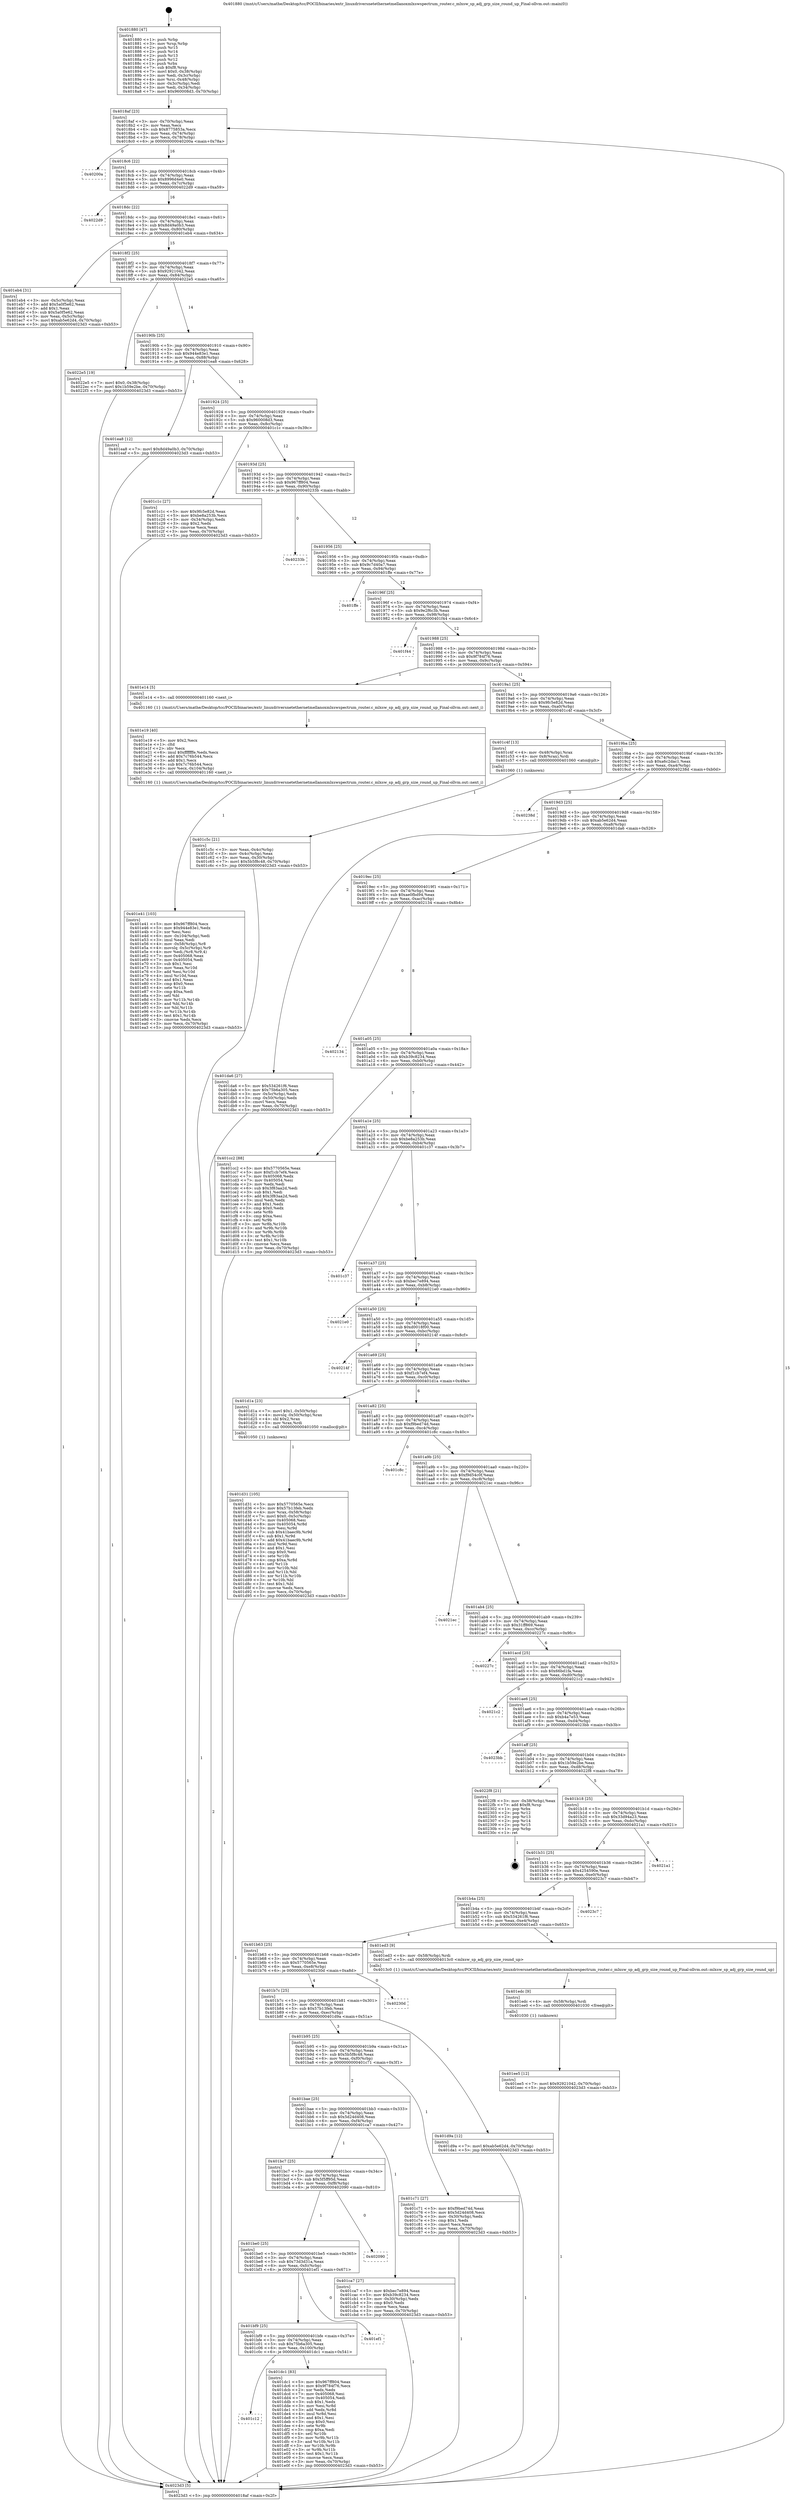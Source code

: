 digraph "0x401880" {
  label = "0x401880 (/mnt/c/Users/mathe/Desktop/tcc/POCII/binaries/extr_linuxdriversnetethernetmellanoxmlxswspectrum_router.c_mlxsw_sp_adj_grp_size_round_up_Final-ollvm.out::main(0))"
  labelloc = "t"
  node[shape=record]

  Entry [label="",width=0.3,height=0.3,shape=circle,fillcolor=black,style=filled]
  "0x4018af" [label="{
     0x4018af [23]\l
     | [instrs]\l
     &nbsp;&nbsp;0x4018af \<+3\>: mov -0x70(%rbp),%eax\l
     &nbsp;&nbsp;0x4018b2 \<+2\>: mov %eax,%ecx\l
     &nbsp;&nbsp;0x4018b4 \<+6\>: sub $0x8775853a,%ecx\l
     &nbsp;&nbsp;0x4018ba \<+3\>: mov %eax,-0x74(%rbp)\l
     &nbsp;&nbsp;0x4018bd \<+3\>: mov %ecx,-0x78(%rbp)\l
     &nbsp;&nbsp;0x4018c0 \<+6\>: je 000000000040200a \<main+0x78a\>\l
  }"]
  "0x40200a" [label="{
     0x40200a\l
  }", style=dashed]
  "0x4018c6" [label="{
     0x4018c6 [22]\l
     | [instrs]\l
     &nbsp;&nbsp;0x4018c6 \<+5\>: jmp 00000000004018cb \<main+0x4b\>\l
     &nbsp;&nbsp;0x4018cb \<+3\>: mov -0x74(%rbp),%eax\l
     &nbsp;&nbsp;0x4018ce \<+5\>: sub $0x8996d4e0,%eax\l
     &nbsp;&nbsp;0x4018d3 \<+3\>: mov %eax,-0x7c(%rbp)\l
     &nbsp;&nbsp;0x4018d6 \<+6\>: je 00000000004022d9 \<main+0xa59\>\l
  }"]
  Exit [label="",width=0.3,height=0.3,shape=circle,fillcolor=black,style=filled,peripheries=2]
  "0x4022d9" [label="{
     0x4022d9\l
  }", style=dashed]
  "0x4018dc" [label="{
     0x4018dc [22]\l
     | [instrs]\l
     &nbsp;&nbsp;0x4018dc \<+5\>: jmp 00000000004018e1 \<main+0x61\>\l
     &nbsp;&nbsp;0x4018e1 \<+3\>: mov -0x74(%rbp),%eax\l
     &nbsp;&nbsp;0x4018e4 \<+5\>: sub $0x8d49a0b3,%eax\l
     &nbsp;&nbsp;0x4018e9 \<+3\>: mov %eax,-0x80(%rbp)\l
     &nbsp;&nbsp;0x4018ec \<+6\>: je 0000000000401eb4 \<main+0x634\>\l
  }"]
  "0x401ee5" [label="{
     0x401ee5 [12]\l
     | [instrs]\l
     &nbsp;&nbsp;0x401ee5 \<+7\>: movl $0x92921042,-0x70(%rbp)\l
     &nbsp;&nbsp;0x401eec \<+5\>: jmp 00000000004023d3 \<main+0xb53\>\l
  }"]
  "0x401eb4" [label="{
     0x401eb4 [31]\l
     | [instrs]\l
     &nbsp;&nbsp;0x401eb4 \<+3\>: mov -0x5c(%rbp),%eax\l
     &nbsp;&nbsp;0x401eb7 \<+5\>: add $0x5a0f5e62,%eax\l
     &nbsp;&nbsp;0x401ebc \<+3\>: add $0x1,%eax\l
     &nbsp;&nbsp;0x401ebf \<+5\>: sub $0x5a0f5e62,%eax\l
     &nbsp;&nbsp;0x401ec4 \<+3\>: mov %eax,-0x5c(%rbp)\l
     &nbsp;&nbsp;0x401ec7 \<+7\>: movl $0xab5e62d4,-0x70(%rbp)\l
     &nbsp;&nbsp;0x401ece \<+5\>: jmp 00000000004023d3 \<main+0xb53\>\l
  }"]
  "0x4018f2" [label="{
     0x4018f2 [25]\l
     | [instrs]\l
     &nbsp;&nbsp;0x4018f2 \<+5\>: jmp 00000000004018f7 \<main+0x77\>\l
     &nbsp;&nbsp;0x4018f7 \<+3\>: mov -0x74(%rbp),%eax\l
     &nbsp;&nbsp;0x4018fa \<+5\>: sub $0x92921042,%eax\l
     &nbsp;&nbsp;0x4018ff \<+6\>: mov %eax,-0x84(%rbp)\l
     &nbsp;&nbsp;0x401905 \<+6\>: je 00000000004022e5 \<main+0xa65\>\l
  }"]
  "0x401edc" [label="{
     0x401edc [9]\l
     | [instrs]\l
     &nbsp;&nbsp;0x401edc \<+4\>: mov -0x58(%rbp),%rdi\l
     &nbsp;&nbsp;0x401ee0 \<+5\>: call 0000000000401030 \<free@plt\>\l
     | [calls]\l
     &nbsp;&nbsp;0x401030 \{1\} (unknown)\l
  }"]
  "0x4022e5" [label="{
     0x4022e5 [19]\l
     | [instrs]\l
     &nbsp;&nbsp;0x4022e5 \<+7\>: movl $0x0,-0x38(%rbp)\l
     &nbsp;&nbsp;0x4022ec \<+7\>: movl $0x1b59e2be,-0x70(%rbp)\l
     &nbsp;&nbsp;0x4022f3 \<+5\>: jmp 00000000004023d3 \<main+0xb53\>\l
  }"]
  "0x40190b" [label="{
     0x40190b [25]\l
     | [instrs]\l
     &nbsp;&nbsp;0x40190b \<+5\>: jmp 0000000000401910 \<main+0x90\>\l
     &nbsp;&nbsp;0x401910 \<+3\>: mov -0x74(%rbp),%eax\l
     &nbsp;&nbsp;0x401913 \<+5\>: sub $0x944e83e1,%eax\l
     &nbsp;&nbsp;0x401918 \<+6\>: mov %eax,-0x88(%rbp)\l
     &nbsp;&nbsp;0x40191e \<+6\>: je 0000000000401ea8 \<main+0x628\>\l
  }"]
  "0x401e41" [label="{
     0x401e41 [103]\l
     | [instrs]\l
     &nbsp;&nbsp;0x401e41 \<+5\>: mov $0x967ff804,%ecx\l
     &nbsp;&nbsp;0x401e46 \<+5\>: mov $0x944e83e1,%edx\l
     &nbsp;&nbsp;0x401e4b \<+2\>: xor %esi,%esi\l
     &nbsp;&nbsp;0x401e4d \<+6\>: mov -0x104(%rbp),%edi\l
     &nbsp;&nbsp;0x401e53 \<+3\>: imul %eax,%edi\l
     &nbsp;&nbsp;0x401e56 \<+4\>: mov -0x58(%rbp),%r8\l
     &nbsp;&nbsp;0x401e5a \<+4\>: movslq -0x5c(%rbp),%r9\l
     &nbsp;&nbsp;0x401e5e \<+4\>: mov %edi,(%r8,%r9,4)\l
     &nbsp;&nbsp;0x401e62 \<+7\>: mov 0x405068,%eax\l
     &nbsp;&nbsp;0x401e69 \<+7\>: mov 0x405054,%edi\l
     &nbsp;&nbsp;0x401e70 \<+3\>: sub $0x1,%esi\l
     &nbsp;&nbsp;0x401e73 \<+3\>: mov %eax,%r10d\l
     &nbsp;&nbsp;0x401e76 \<+3\>: add %esi,%r10d\l
     &nbsp;&nbsp;0x401e79 \<+4\>: imul %r10d,%eax\l
     &nbsp;&nbsp;0x401e7d \<+3\>: and $0x1,%eax\l
     &nbsp;&nbsp;0x401e80 \<+3\>: cmp $0x0,%eax\l
     &nbsp;&nbsp;0x401e83 \<+4\>: sete %r11b\l
     &nbsp;&nbsp;0x401e87 \<+3\>: cmp $0xa,%edi\l
     &nbsp;&nbsp;0x401e8a \<+3\>: setl %bl\l
     &nbsp;&nbsp;0x401e8d \<+3\>: mov %r11b,%r14b\l
     &nbsp;&nbsp;0x401e90 \<+3\>: and %bl,%r14b\l
     &nbsp;&nbsp;0x401e93 \<+3\>: xor %bl,%r11b\l
     &nbsp;&nbsp;0x401e96 \<+3\>: or %r11b,%r14b\l
     &nbsp;&nbsp;0x401e99 \<+4\>: test $0x1,%r14b\l
     &nbsp;&nbsp;0x401e9d \<+3\>: cmovne %edx,%ecx\l
     &nbsp;&nbsp;0x401ea0 \<+3\>: mov %ecx,-0x70(%rbp)\l
     &nbsp;&nbsp;0x401ea3 \<+5\>: jmp 00000000004023d3 \<main+0xb53\>\l
  }"]
  "0x401ea8" [label="{
     0x401ea8 [12]\l
     | [instrs]\l
     &nbsp;&nbsp;0x401ea8 \<+7\>: movl $0x8d49a0b3,-0x70(%rbp)\l
     &nbsp;&nbsp;0x401eaf \<+5\>: jmp 00000000004023d3 \<main+0xb53\>\l
  }"]
  "0x401924" [label="{
     0x401924 [25]\l
     | [instrs]\l
     &nbsp;&nbsp;0x401924 \<+5\>: jmp 0000000000401929 \<main+0xa9\>\l
     &nbsp;&nbsp;0x401929 \<+3\>: mov -0x74(%rbp),%eax\l
     &nbsp;&nbsp;0x40192c \<+5\>: sub $0x960008d3,%eax\l
     &nbsp;&nbsp;0x401931 \<+6\>: mov %eax,-0x8c(%rbp)\l
     &nbsp;&nbsp;0x401937 \<+6\>: je 0000000000401c1c \<main+0x39c\>\l
  }"]
  "0x401e19" [label="{
     0x401e19 [40]\l
     | [instrs]\l
     &nbsp;&nbsp;0x401e19 \<+5\>: mov $0x2,%ecx\l
     &nbsp;&nbsp;0x401e1e \<+1\>: cltd\l
     &nbsp;&nbsp;0x401e1f \<+2\>: idiv %ecx\l
     &nbsp;&nbsp;0x401e21 \<+6\>: imul $0xfffffffe,%edx,%ecx\l
     &nbsp;&nbsp;0x401e27 \<+6\>: add $0x7c76b544,%ecx\l
     &nbsp;&nbsp;0x401e2d \<+3\>: add $0x1,%ecx\l
     &nbsp;&nbsp;0x401e30 \<+6\>: sub $0x7c76b544,%ecx\l
     &nbsp;&nbsp;0x401e36 \<+6\>: mov %ecx,-0x104(%rbp)\l
     &nbsp;&nbsp;0x401e3c \<+5\>: call 0000000000401160 \<next_i\>\l
     | [calls]\l
     &nbsp;&nbsp;0x401160 \{1\} (/mnt/c/Users/mathe/Desktop/tcc/POCII/binaries/extr_linuxdriversnetethernetmellanoxmlxswspectrum_router.c_mlxsw_sp_adj_grp_size_round_up_Final-ollvm.out::next_i)\l
  }"]
  "0x401c1c" [label="{
     0x401c1c [27]\l
     | [instrs]\l
     &nbsp;&nbsp;0x401c1c \<+5\>: mov $0x9fc5e82d,%eax\l
     &nbsp;&nbsp;0x401c21 \<+5\>: mov $0xbe8a253b,%ecx\l
     &nbsp;&nbsp;0x401c26 \<+3\>: mov -0x34(%rbp),%edx\l
     &nbsp;&nbsp;0x401c29 \<+3\>: cmp $0x2,%edx\l
     &nbsp;&nbsp;0x401c2c \<+3\>: cmovne %ecx,%eax\l
     &nbsp;&nbsp;0x401c2f \<+3\>: mov %eax,-0x70(%rbp)\l
     &nbsp;&nbsp;0x401c32 \<+5\>: jmp 00000000004023d3 \<main+0xb53\>\l
  }"]
  "0x40193d" [label="{
     0x40193d [25]\l
     | [instrs]\l
     &nbsp;&nbsp;0x40193d \<+5\>: jmp 0000000000401942 \<main+0xc2\>\l
     &nbsp;&nbsp;0x401942 \<+3\>: mov -0x74(%rbp),%eax\l
     &nbsp;&nbsp;0x401945 \<+5\>: sub $0x967ff804,%eax\l
     &nbsp;&nbsp;0x40194a \<+6\>: mov %eax,-0x90(%rbp)\l
     &nbsp;&nbsp;0x401950 \<+6\>: je 000000000040233b \<main+0xabb\>\l
  }"]
  "0x4023d3" [label="{
     0x4023d3 [5]\l
     | [instrs]\l
     &nbsp;&nbsp;0x4023d3 \<+5\>: jmp 00000000004018af \<main+0x2f\>\l
  }"]
  "0x401880" [label="{
     0x401880 [47]\l
     | [instrs]\l
     &nbsp;&nbsp;0x401880 \<+1\>: push %rbp\l
     &nbsp;&nbsp;0x401881 \<+3\>: mov %rsp,%rbp\l
     &nbsp;&nbsp;0x401884 \<+2\>: push %r15\l
     &nbsp;&nbsp;0x401886 \<+2\>: push %r14\l
     &nbsp;&nbsp;0x401888 \<+2\>: push %r13\l
     &nbsp;&nbsp;0x40188a \<+2\>: push %r12\l
     &nbsp;&nbsp;0x40188c \<+1\>: push %rbx\l
     &nbsp;&nbsp;0x40188d \<+7\>: sub $0xf8,%rsp\l
     &nbsp;&nbsp;0x401894 \<+7\>: movl $0x0,-0x38(%rbp)\l
     &nbsp;&nbsp;0x40189b \<+3\>: mov %edi,-0x3c(%rbp)\l
     &nbsp;&nbsp;0x40189e \<+4\>: mov %rsi,-0x48(%rbp)\l
     &nbsp;&nbsp;0x4018a2 \<+3\>: mov -0x3c(%rbp),%edi\l
     &nbsp;&nbsp;0x4018a5 \<+3\>: mov %edi,-0x34(%rbp)\l
     &nbsp;&nbsp;0x4018a8 \<+7\>: movl $0x960008d3,-0x70(%rbp)\l
  }"]
  "0x401c12" [label="{
     0x401c12\l
  }", style=dashed]
  "0x40233b" [label="{
     0x40233b\l
  }", style=dashed]
  "0x401956" [label="{
     0x401956 [25]\l
     | [instrs]\l
     &nbsp;&nbsp;0x401956 \<+5\>: jmp 000000000040195b \<main+0xdb\>\l
     &nbsp;&nbsp;0x40195b \<+3\>: mov -0x74(%rbp),%eax\l
     &nbsp;&nbsp;0x40195e \<+5\>: sub $0x9c7d40a7,%eax\l
     &nbsp;&nbsp;0x401963 \<+6\>: mov %eax,-0x94(%rbp)\l
     &nbsp;&nbsp;0x401969 \<+6\>: je 0000000000401ffe \<main+0x77e\>\l
  }"]
  "0x401dc1" [label="{
     0x401dc1 [83]\l
     | [instrs]\l
     &nbsp;&nbsp;0x401dc1 \<+5\>: mov $0x967ff804,%eax\l
     &nbsp;&nbsp;0x401dc6 \<+5\>: mov $0x9f784f76,%ecx\l
     &nbsp;&nbsp;0x401dcb \<+2\>: xor %edx,%edx\l
     &nbsp;&nbsp;0x401dcd \<+7\>: mov 0x405068,%esi\l
     &nbsp;&nbsp;0x401dd4 \<+7\>: mov 0x405054,%edi\l
     &nbsp;&nbsp;0x401ddb \<+3\>: sub $0x1,%edx\l
     &nbsp;&nbsp;0x401dde \<+3\>: mov %esi,%r8d\l
     &nbsp;&nbsp;0x401de1 \<+3\>: add %edx,%r8d\l
     &nbsp;&nbsp;0x401de4 \<+4\>: imul %r8d,%esi\l
     &nbsp;&nbsp;0x401de8 \<+3\>: and $0x1,%esi\l
     &nbsp;&nbsp;0x401deb \<+3\>: cmp $0x0,%esi\l
     &nbsp;&nbsp;0x401dee \<+4\>: sete %r9b\l
     &nbsp;&nbsp;0x401df2 \<+3\>: cmp $0xa,%edi\l
     &nbsp;&nbsp;0x401df5 \<+4\>: setl %r10b\l
     &nbsp;&nbsp;0x401df9 \<+3\>: mov %r9b,%r11b\l
     &nbsp;&nbsp;0x401dfc \<+3\>: and %r10b,%r11b\l
     &nbsp;&nbsp;0x401dff \<+3\>: xor %r10b,%r9b\l
     &nbsp;&nbsp;0x401e02 \<+3\>: or %r9b,%r11b\l
     &nbsp;&nbsp;0x401e05 \<+4\>: test $0x1,%r11b\l
     &nbsp;&nbsp;0x401e09 \<+3\>: cmovne %ecx,%eax\l
     &nbsp;&nbsp;0x401e0c \<+3\>: mov %eax,-0x70(%rbp)\l
     &nbsp;&nbsp;0x401e0f \<+5\>: jmp 00000000004023d3 \<main+0xb53\>\l
  }"]
  "0x401ffe" [label="{
     0x401ffe\l
  }", style=dashed]
  "0x40196f" [label="{
     0x40196f [25]\l
     | [instrs]\l
     &nbsp;&nbsp;0x40196f \<+5\>: jmp 0000000000401974 \<main+0xf4\>\l
     &nbsp;&nbsp;0x401974 \<+3\>: mov -0x74(%rbp),%eax\l
     &nbsp;&nbsp;0x401977 \<+5\>: sub $0x9e2f6c3b,%eax\l
     &nbsp;&nbsp;0x40197c \<+6\>: mov %eax,-0x98(%rbp)\l
     &nbsp;&nbsp;0x401982 \<+6\>: je 0000000000401f44 \<main+0x6c4\>\l
  }"]
  "0x401bf9" [label="{
     0x401bf9 [25]\l
     | [instrs]\l
     &nbsp;&nbsp;0x401bf9 \<+5\>: jmp 0000000000401bfe \<main+0x37e\>\l
     &nbsp;&nbsp;0x401bfe \<+3\>: mov -0x74(%rbp),%eax\l
     &nbsp;&nbsp;0x401c01 \<+5\>: sub $0x75b6a305,%eax\l
     &nbsp;&nbsp;0x401c06 \<+6\>: mov %eax,-0x100(%rbp)\l
     &nbsp;&nbsp;0x401c0c \<+6\>: je 0000000000401dc1 \<main+0x541\>\l
  }"]
  "0x401f44" [label="{
     0x401f44\l
  }", style=dashed]
  "0x401988" [label="{
     0x401988 [25]\l
     | [instrs]\l
     &nbsp;&nbsp;0x401988 \<+5\>: jmp 000000000040198d \<main+0x10d\>\l
     &nbsp;&nbsp;0x40198d \<+3\>: mov -0x74(%rbp),%eax\l
     &nbsp;&nbsp;0x401990 \<+5\>: sub $0x9f784f76,%eax\l
     &nbsp;&nbsp;0x401995 \<+6\>: mov %eax,-0x9c(%rbp)\l
     &nbsp;&nbsp;0x40199b \<+6\>: je 0000000000401e14 \<main+0x594\>\l
  }"]
  "0x401ef1" [label="{
     0x401ef1\l
  }", style=dashed]
  "0x401e14" [label="{
     0x401e14 [5]\l
     | [instrs]\l
     &nbsp;&nbsp;0x401e14 \<+5\>: call 0000000000401160 \<next_i\>\l
     | [calls]\l
     &nbsp;&nbsp;0x401160 \{1\} (/mnt/c/Users/mathe/Desktop/tcc/POCII/binaries/extr_linuxdriversnetethernetmellanoxmlxswspectrum_router.c_mlxsw_sp_adj_grp_size_round_up_Final-ollvm.out::next_i)\l
  }"]
  "0x4019a1" [label="{
     0x4019a1 [25]\l
     | [instrs]\l
     &nbsp;&nbsp;0x4019a1 \<+5\>: jmp 00000000004019a6 \<main+0x126\>\l
     &nbsp;&nbsp;0x4019a6 \<+3\>: mov -0x74(%rbp),%eax\l
     &nbsp;&nbsp;0x4019a9 \<+5\>: sub $0x9fc5e82d,%eax\l
     &nbsp;&nbsp;0x4019ae \<+6\>: mov %eax,-0xa0(%rbp)\l
     &nbsp;&nbsp;0x4019b4 \<+6\>: je 0000000000401c4f \<main+0x3cf\>\l
  }"]
  "0x401be0" [label="{
     0x401be0 [25]\l
     | [instrs]\l
     &nbsp;&nbsp;0x401be0 \<+5\>: jmp 0000000000401be5 \<main+0x365\>\l
     &nbsp;&nbsp;0x401be5 \<+3\>: mov -0x74(%rbp),%eax\l
     &nbsp;&nbsp;0x401be8 \<+5\>: sub $0x73d3d31a,%eax\l
     &nbsp;&nbsp;0x401bed \<+6\>: mov %eax,-0xfc(%rbp)\l
     &nbsp;&nbsp;0x401bf3 \<+6\>: je 0000000000401ef1 \<main+0x671\>\l
  }"]
  "0x401c4f" [label="{
     0x401c4f [13]\l
     | [instrs]\l
     &nbsp;&nbsp;0x401c4f \<+4\>: mov -0x48(%rbp),%rax\l
     &nbsp;&nbsp;0x401c53 \<+4\>: mov 0x8(%rax),%rdi\l
     &nbsp;&nbsp;0x401c57 \<+5\>: call 0000000000401060 \<atoi@plt\>\l
     | [calls]\l
     &nbsp;&nbsp;0x401060 \{1\} (unknown)\l
  }"]
  "0x4019ba" [label="{
     0x4019ba [25]\l
     | [instrs]\l
     &nbsp;&nbsp;0x4019ba \<+5\>: jmp 00000000004019bf \<main+0x13f\>\l
     &nbsp;&nbsp;0x4019bf \<+3\>: mov -0x74(%rbp),%eax\l
     &nbsp;&nbsp;0x4019c2 \<+5\>: sub $0xa6c2dac1,%eax\l
     &nbsp;&nbsp;0x4019c7 \<+6\>: mov %eax,-0xa4(%rbp)\l
     &nbsp;&nbsp;0x4019cd \<+6\>: je 000000000040238d \<main+0xb0d\>\l
  }"]
  "0x401c5c" [label="{
     0x401c5c [21]\l
     | [instrs]\l
     &nbsp;&nbsp;0x401c5c \<+3\>: mov %eax,-0x4c(%rbp)\l
     &nbsp;&nbsp;0x401c5f \<+3\>: mov -0x4c(%rbp),%eax\l
     &nbsp;&nbsp;0x401c62 \<+3\>: mov %eax,-0x30(%rbp)\l
     &nbsp;&nbsp;0x401c65 \<+7\>: movl $0x5b5f8c48,-0x70(%rbp)\l
     &nbsp;&nbsp;0x401c6c \<+5\>: jmp 00000000004023d3 \<main+0xb53\>\l
  }"]
  "0x402090" [label="{
     0x402090\l
  }", style=dashed]
  "0x40238d" [label="{
     0x40238d\l
  }", style=dashed]
  "0x4019d3" [label="{
     0x4019d3 [25]\l
     | [instrs]\l
     &nbsp;&nbsp;0x4019d3 \<+5\>: jmp 00000000004019d8 \<main+0x158\>\l
     &nbsp;&nbsp;0x4019d8 \<+3\>: mov -0x74(%rbp),%eax\l
     &nbsp;&nbsp;0x4019db \<+5\>: sub $0xab5e62d4,%eax\l
     &nbsp;&nbsp;0x4019e0 \<+6\>: mov %eax,-0xa8(%rbp)\l
     &nbsp;&nbsp;0x4019e6 \<+6\>: je 0000000000401da6 \<main+0x526\>\l
  }"]
  "0x401d31" [label="{
     0x401d31 [105]\l
     | [instrs]\l
     &nbsp;&nbsp;0x401d31 \<+5\>: mov $0x5770565e,%ecx\l
     &nbsp;&nbsp;0x401d36 \<+5\>: mov $0x57b13feb,%edx\l
     &nbsp;&nbsp;0x401d3b \<+4\>: mov %rax,-0x58(%rbp)\l
     &nbsp;&nbsp;0x401d3f \<+7\>: movl $0x0,-0x5c(%rbp)\l
     &nbsp;&nbsp;0x401d46 \<+7\>: mov 0x405068,%esi\l
     &nbsp;&nbsp;0x401d4d \<+8\>: mov 0x405054,%r8d\l
     &nbsp;&nbsp;0x401d55 \<+3\>: mov %esi,%r9d\l
     &nbsp;&nbsp;0x401d58 \<+7\>: sub $0x41baec9b,%r9d\l
     &nbsp;&nbsp;0x401d5f \<+4\>: sub $0x1,%r9d\l
     &nbsp;&nbsp;0x401d63 \<+7\>: add $0x41baec9b,%r9d\l
     &nbsp;&nbsp;0x401d6a \<+4\>: imul %r9d,%esi\l
     &nbsp;&nbsp;0x401d6e \<+3\>: and $0x1,%esi\l
     &nbsp;&nbsp;0x401d71 \<+3\>: cmp $0x0,%esi\l
     &nbsp;&nbsp;0x401d74 \<+4\>: sete %r10b\l
     &nbsp;&nbsp;0x401d78 \<+4\>: cmp $0xa,%r8d\l
     &nbsp;&nbsp;0x401d7c \<+4\>: setl %r11b\l
     &nbsp;&nbsp;0x401d80 \<+3\>: mov %r10b,%bl\l
     &nbsp;&nbsp;0x401d83 \<+3\>: and %r11b,%bl\l
     &nbsp;&nbsp;0x401d86 \<+3\>: xor %r11b,%r10b\l
     &nbsp;&nbsp;0x401d89 \<+3\>: or %r10b,%bl\l
     &nbsp;&nbsp;0x401d8c \<+3\>: test $0x1,%bl\l
     &nbsp;&nbsp;0x401d8f \<+3\>: cmovne %edx,%ecx\l
     &nbsp;&nbsp;0x401d92 \<+3\>: mov %ecx,-0x70(%rbp)\l
     &nbsp;&nbsp;0x401d95 \<+5\>: jmp 00000000004023d3 \<main+0xb53\>\l
  }"]
  "0x401da6" [label="{
     0x401da6 [27]\l
     | [instrs]\l
     &nbsp;&nbsp;0x401da6 \<+5\>: mov $0x534261f6,%eax\l
     &nbsp;&nbsp;0x401dab \<+5\>: mov $0x75b6a305,%ecx\l
     &nbsp;&nbsp;0x401db0 \<+3\>: mov -0x5c(%rbp),%edx\l
     &nbsp;&nbsp;0x401db3 \<+3\>: cmp -0x50(%rbp),%edx\l
     &nbsp;&nbsp;0x401db6 \<+3\>: cmovl %ecx,%eax\l
     &nbsp;&nbsp;0x401db9 \<+3\>: mov %eax,-0x70(%rbp)\l
     &nbsp;&nbsp;0x401dbc \<+5\>: jmp 00000000004023d3 \<main+0xb53\>\l
  }"]
  "0x4019ec" [label="{
     0x4019ec [25]\l
     | [instrs]\l
     &nbsp;&nbsp;0x4019ec \<+5\>: jmp 00000000004019f1 \<main+0x171\>\l
     &nbsp;&nbsp;0x4019f1 \<+3\>: mov -0x74(%rbp),%eax\l
     &nbsp;&nbsp;0x4019f4 \<+5\>: sub $0xae0fbd94,%eax\l
     &nbsp;&nbsp;0x4019f9 \<+6\>: mov %eax,-0xac(%rbp)\l
     &nbsp;&nbsp;0x4019ff \<+6\>: je 0000000000402134 \<main+0x8b4\>\l
  }"]
  "0x401bc7" [label="{
     0x401bc7 [25]\l
     | [instrs]\l
     &nbsp;&nbsp;0x401bc7 \<+5\>: jmp 0000000000401bcc \<main+0x34c\>\l
     &nbsp;&nbsp;0x401bcc \<+3\>: mov -0x74(%rbp),%eax\l
     &nbsp;&nbsp;0x401bcf \<+5\>: sub $0x5f5ff95d,%eax\l
     &nbsp;&nbsp;0x401bd4 \<+6\>: mov %eax,-0xf8(%rbp)\l
     &nbsp;&nbsp;0x401bda \<+6\>: je 0000000000402090 \<main+0x810\>\l
  }"]
  "0x402134" [label="{
     0x402134\l
  }", style=dashed]
  "0x401a05" [label="{
     0x401a05 [25]\l
     | [instrs]\l
     &nbsp;&nbsp;0x401a05 \<+5\>: jmp 0000000000401a0a \<main+0x18a\>\l
     &nbsp;&nbsp;0x401a0a \<+3\>: mov -0x74(%rbp),%eax\l
     &nbsp;&nbsp;0x401a0d \<+5\>: sub $0xb39c8234,%eax\l
     &nbsp;&nbsp;0x401a12 \<+6\>: mov %eax,-0xb0(%rbp)\l
     &nbsp;&nbsp;0x401a18 \<+6\>: je 0000000000401cc2 \<main+0x442\>\l
  }"]
  "0x401ca7" [label="{
     0x401ca7 [27]\l
     | [instrs]\l
     &nbsp;&nbsp;0x401ca7 \<+5\>: mov $0xbec7e894,%eax\l
     &nbsp;&nbsp;0x401cac \<+5\>: mov $0xb39c8234,%ecx\l
     &nbsp;&nbsp;0x401cb1 \<+3\>: mov -0x30(%rbp),%edx\l
     &nbsp;&nbsp;0x401cb4 \<+3\>: cmp $0x0,%edx\l
     &nbsp;&nbsp;0x401cb7 \<+3\>: cmove %ecx,%eax\l
     &nbsp;&nbsp;0x401cba \<+3\>: mov %eax,-0x70(%rbp)\l
     &nbsp;&nbsp;0x401cbd \<+5\>: jmp 00000000004023d3 \<main+0xb53\>\l
  }"]
  "0x401cc2" [label="{
     0x401cc2 [88]\l
     | [instrs]\l
     &nbsp;&nbsp;0x401cc2 \<+5\>: mov $0x5770565e,%eax\l
     &nbsp;&nbsp;0x401cc7 \<+5\>: mov $0xf1cb7ef4,%ecx\l
     &nbsp;&nbsp;0x401ccc \<+7\>: mov 0x405068,%edx\l
     &nbsp;&nbsp;0x401cd3 \<+7\>: mov 0x405054,%esi\l
     &nbsp;&nbsp;0x401cda \<+2\>: mov %edx,%edi\l
     &nbsp;&nbsp;0x401cdc \<+6\>: sub $0x3f83aa2d,%edi\l
     &nbsp;&nbsp;0x401ce2 \<+3\>: sub $0x1,%edi\l
     &nbsp;&nbsp;0x401ce5 \<+6\>: add $0x3f83aa2d,%edi\l
     &nbsp;&nbsp;0x401ceb \<+3\>: imul %edi,%edx\l
     &nbsp;&nbsp;0x401cee \<+3\>: and $0x1,%edx\l
     &nbsp;&nbsp;0x401cf1 \<+3\>: cmp $0x0,%edx\l
     &nbsp;&nbsp;0x401cf4 \<+4\>: sete %r8b\l
     &nbsp;&nbsp;0x401cf8 \<+3\>: cmp $0xa,%esi\l
     &nbsp;&nbsp;0x401cfb \<+4\>: setl %r9b\l
     &nbsp;&nbsp;0x401cff \<+3\>: mov %r8b,%r10b\l
     &nbsp;&nbsp;0x401d02 \<+3\>: and %r9b,%r10b\l
     &nbsp;&nbsp;0x401d05 \<+3\>: xor %r9b,%r8b\l
     &nbsp;&nbsp;0x401d08 \<+3\>: or %r8b,%r10b\l
     &nbsp;&nbsp;0x401d0b \<+4\>: test $0x1,%r10b\l
     &nbsp;&nbsp;0x401d0f \<+3\>: cmovne %ecx,%eax\l
     &nbsp;&nbsp;0x401d12 \<+3\>: mov %eax,-0x70(%rbp)\l
     &nbsp;&nbsp;0x401d15 \<+5\>: jmp 00000000004023d3 \<main+0xb53\>\l
  }"]
  "0x401a1e" [label="{
     0x401a1e [25]\l
     | [instrs]\l
     &nbsp;&nbsp;0x401a1e \<+5\>: jmp 0000000000401a23 \<main+0x1a3\>\l
     &nbsp;&nbsp;0x401a23 \<+3\>: mov -0x74(%rbp),%eax\l
     &nbsp;&nbsp;0x401a26 \<+5\>: sub $0xbe8a253b,%eax\l
     &nbsp;&nbsp;0x401a2b \<+6\>: mov %eax,-0xb4(%rbp)\l
     &nbsp;&nbsp;0x401a31 \<+6\>: je 0000000000401c37 \<main+0x3b7\>\l
  }"]
  "0x401bae" [label="{
     0x401bae [25]\l
     | [instrs]\l
     &nbsp;&nbsp;0x401bae \<+5\>: jmp 0000000000401bb3 \<main+0x333\>\l
     &nbsp;&nbsp;0x401bb3 \<+3\>: mov -0x74(%rbp),%eax\l
     &nbsp;&nbsp;0x401bb6 \<+5\>: sub $0x5d24d408,%eax\l
     &nbsp;&nbsp;0x401bbb \<+6\>: mov %eax,-0xf4(%rbp)\l
     &nbsp;&nbsp;0x401bc1 \<+6\>: je 0000000000401ca7 \<main+0x427\>\l
  }"]
  "0x401c37" [label="{
     0x401c37\l
  }", style=dashed]
  "0x401a37" [label="{
     0x401a37 [25]\l
     | [instrs]\l
     &nbsp;&nbsp;0x401a37 \<+5\>: jmp 0000000000401a3c \<main+0x1bc\>\l
     &nbsp;&nbsp;0x401a3c \<+3\>: mov -0x74(%rbp),%eax\l
     &nbsp;&nbsp;0x401a3f \<+5\>: sub $0xbec7e894,%eax\l
     &nbsp;&nbsp;0x401a44 \<+6\>: mov %eax,-0xb8(%rbp)\l
     &nbsp;&nbsp;0x401a4a \<+6\>: je 00000000004021e0 \<main+0x960\>\l
  }"]
  "0x401c71" [label="{
     0x401c71 [27]\l
     | [instrs]\l
     &nbsp;&nbsp;0x401c71 \<+5\>: mov $0xf9bed74d,%eax\l
     &nbsp;&nbsp;0x401c76 \<+5\>: mov $0x5d24d408,%ecx\l
     &nbsp;&nbsp;0x401c7b \<+3\>: mov -0x30(%rbp),%edx\l
     &nbsp;&nbsp;0x401c7e \<+3\>: cmp $0x1,%edx\l
     &nbsp;&nbsp;0x401c81 \<+3\>: cmovl %ecx,%eax\l
     &nbsp;&nbsp;0x401c84 \<+3\>: mov %eax,-0x70(%rbp)\l
     &nbsp;&nbsp;0x401c87 \<+5\>: jmp 00000000004023d3 \<main+0xb53\>\l
  }"]
  "0x4021e0" [label="{
     0x4021e0\l
  }", style=dashed]
  "0x401a50" [label="{
     0x401a50 [25]\l
     | [instrs]\l
     &nbsp;&nbsp;0x401a50 \<+5\>: jmp 0000000000401a55 \<main+0x1d5\>\l
     &nbsp;&nbsp;0x401a55 \<+3\>: mov -0x74(%rbp),%eax\l
     &nbsp;&nbsp;0x401a58 \<+5\>: sub $0xd0018f00,%eax\l
     &nbsp;&nbsp;0x401a5d \<+6\>: mov %eax,-0xbc(%rbp)\l
     &nbsp;&nbsp;0x401a63 \<+6\>: je 000000000040214f \<main+0x8cf\>\l
  }"]
  "0x401b95" [label="{
     0x401b95 [25]\l
     | [instrs]\l
     &nbsp;&nbsp;0x401b95 \<+5\>: jmp 0000000000401b9a \<main+0x31a\>\l
     &nbsp;&nbsp;0x401b9a \<+3\>: mov -0x74(%rbp),%eax\l
     &nbsp;&nbsp;0x401b9d \<+5\>: sub $0x5b5f8c48,%eax\l
     &nbsp;&nbsp;0x401ba2 \<+6\>: mov %eax,-0xf0(%rbp)\l
     &nbsp;&nbsp;0x401ba8 \<+6\>: je 0000000000401c71 \<main+0x3f1\>\l
  }"]
  "0x40214f" [label="{
     0x40214f\l
  }", style=dashed]
  "0x401a69" [label="{
     0x401a69 [25]\l
     | [instrs]\l
     &nbsp;&nbsp;0x401a69 \<+5\>: jmp 0000000000401a6e \<main+0x1ee\>\l
     &nbsp;&nbsp;0x401a6e \<+3\>: mov -0x74(%rbp),%eax\l
     &nbsp;&nbsp;0x401a71 \<+5\>: sub $0xf1cb7ef4,%eax\l
     &nbsp;&nbsp;0x401a76 \<+6\>: mov %eax,-0xc0(%rbp)\l
     &nbsp;&nbsp;0x401a7c \<+6\>: je 0000000000401d1a \<main+0x49a\>\l
  }"]
  "0x401d9a" [label="{
     0x401d9a [12]\l
     | [instrs]\l
     &nbsp;&nbsp;0x401d9a \<+7\>: movl $0xab5e62d4,-0x70(%rbp)\l
     &nbsp;&nbsp;0x401da1 \<+5\>: jmp 00000000004023d3 \<main+0xb53\>\l
  }"]
  "0x401d1a" [label="{
     0x401d1a [23]\l
     | [instrs]\l
     &nbsp;&nbsp;0x401d1a \<+7\>: movl $0x1,-0x50(%rbp)\l
     &nbsp;&nbsp;0x401d21 \<+4\>: movslq -0x50(%rbp),%rax\l
     &nbsp;&nbsp;0x401d25 \<+4\>: shl $0x2,%rax\l
     &nbsp;&nbsp;0x401d29 \<+3\>: mov %rax,%rdi\l
     &nbsp;&nbsp;0x401d2c \<+5\>: call 0000000000401050 \<malloc@plt\>\l
     | [calls]\l
     &nbsp;&nbsp;0x401050 \{1\} (unknown)\l
  }"]
  "0x401a82" [label="{
     0x401a82 [25]\l
     | [instrs]\l
     &nbsp;&nbsp;0x401a82 \<+5\>: jmp 0000000000401a87 \<main+0x207\>\l
     &nbsp;&nbsp;0x401a87 \<+3\>: mov -0x74(%rbp),%eax\l
     &nbsp;&nbsp;0x401a8a \<+5\>: sub $0xf9bed74d,%eax\l
     &nbsp;&nbsp;0x401a8f \<+6\>: mov %eax,-0xc4(%rbp)\l
     &nbsp;&nbsp;0x401a95 \<+6\>: je 0000000000401c8c \<main+0x40c\>\l
  }"]
  "0x401b7c" [label="{
     0x401b7c [25]\l
     | [instrs]\l
     &nbsp;&nbsp;0x401b7c \<+5\>: jmp 0000000000401b81 \<main+0x301\>\l
     &nbsp;&nbsp;0x401b81 \<+3\>: mov -0x74(%rbp),%eax\l
     &nbsp;&nbsp;0x401b84 \<+5\>: sub $0x57b13feb,%eax\l
     &nbsp;&nbsp;0x401b89 \<+6\>: mov %eax,-0xec(%rbp)\l
     &nbsp;&nbsp;0x401b8f \<+6\>: je 0000000000401d9a \<main+0x51a\>\l
  }"]
  "0x401c8c" [label="{
     0x401c8c\l
  }", style=dashed]
  "0x401a9b" [label="{
     0x401a9b [25]\l
     | [instrs]\l
     &nbsp;&nbsp;0x401a9b \<+5\>: jmp 0000000000401aa0 \<main+0x220\>\l
     &nbsp;&nbsp;0x401aa0 \<+3\>: mov -0x74(%rbp),%eax\l
     &nbsp;&nbsp;0x401aa3 \<+5\>: sub $0xf9d54c0f,%eax\l
     &nbsp;&nbsp;0x401aa8 \<+6\>: mov %eax,-0xc8(%rbp)\l
     &nbsp;&nbsp;0x401aae \<+6\>: je 00000000004021ec \<main+0x96c\>\l
  }"]
  "0x40230d" [label="{
     0x40230d\l
  }", style=dashed]
  "0x4021ec" [label="{
     0x4021ec\l
  }", style=dashed]
  "0x401ab4" [label="{
     0x401ab4 [25]\l
     | [instrs]\l
     &nbsp;&nbsp;0x401ab4 \<+5\>: jmp 0000000000401ab9 \<main+0x239\>\l
     &nbsp;&nbsp;0x401ab9 \<+3\>: mov -0x74(%rbp),%eax\l
     &nbsp;&nbsp;0x401abc \<+5\>: sub $0x31ff869,%eax\l
     &nbsp;&nbsp;0x401ac1 \<+6\>: mov %eax,-0xcc(%rbp)\l
     &nbsp;&nbsp;0x401ac7 \<+6\>: je 000000000040227c \<main+0x9fc\>\l
  }"]
  "0x401b63" [label="{
     0x401b63 [25]\l
     | [instrs]\l
     &nbsp;&nbsp;0x401b63 \<+5\>: jmp 0000000000401b68 \<main+0x2e8\>\l
     &nbsp;&nbsp;0x401b68 \<+3\>: mov -0x74(%rbp),%eax\l
     &nbsp;&nbsp;0x401b6b \<+5\>: sub $0x5770565e,%eax\l
     &nbsp;&nbsp;0x401b70 \<+6\>: mov %eax,-0xe8(%rbp)\l
     &nbsp;&nbsp;0x401b76 \<+6\>: je 000000000040230d \<main+0xa8d\>\l
  }"]
  "0x40227c" [label="{
     0x40227c\l
  }", style=dashed]
  "0x401acd" [label="{
     0x401acd [25]\l
     | [instrs]\l
     &nbsp;&nbsp;0x401acd \<+5\>: jmp 0000000000401ad2 \<main+0x252\>\l
     &nbsp;&nbsp;0x401ad2 \<+3\>: mov -0x74(%rbp),%eax\l
     &nbsp;&nbsp;0x401ad5 \<+5\>: sub $0x66bd1fa,%eax\l
     &nbsp;&nbsp;0x401ada \<+6\>: mov %eax,-0xd0(%rbp)\l
     &nbsp;&nbsp;0x401ae0 \<+6\>: je 00000000004021c2 \<main+0x942\>\l
  }"]
  "0x401ed3" [label="{
     0x401ed3 [9]\l
     | [instrs]\l
     &nbsp;&nbsp;0x401ed3 \<+4\>: mov -0x58(%rbp),%rdi\l
     &nbsp;&nbsp;0x401ed7 \<+5\>: call 00000000004013c0 \<mlxsw_sp_adj_grp_size_round_up\>\l
     | [calls]\l
     &nbsp;&nbsp;0x4013c0 \{1\} (/mnt/c/Users/mathe/Desktop/tcc/POCII/binaries/extr_linuxdriversnetethernetmellanoxmlxswspectrum_router.c_mlxsw_sp_adj_grp_size_round_up_Final-ollvm.out::mlxsw_sp_adj_grp_size_round_up)\l
  }"]
  "0x4021c2" [label="{
     0x4021c2\l
  }", style=dashed]
  "0x401ae6" [label="{
     0x401ae6 [25]\l
     | [instrs]\l
     &nbsp;&nbsp;0x401ae6 \<+5\>: jmp 0000000000401aeb \<main+0x26b\>\l
     &nbsp;&nbsp;0x401aeb \<+3\>: mov -0x74(%rbp),%eax\l
     &nbsp;&nbsp;0x401aee \<+5\>: sub $0xb4a7e53,%eax\l
     &nbsp;&nbsp;0x401af3 \<+6\>: mov %eax,-0xd4(%rbp)\l
     &nbsp;&nbsp;0x401af9 \<+6\>: je 00000000004023bb \<main+0xb3b\>\l
  }"]
  "0x401b4a" [label="{
     0x401b4a [25]\l
     | [instrs]\l
     &nbsp;&nbsp;0x401b4a \<+5\>: jmp 0000000000401b4f \<main+0x2cf\>\l
     &nbsp;&nbsp;0x401b4f \<+3\>: mov -0x74(%rbp),%eax\l
     &nbsp;&nbsp;0x401b52 \<+5\>: sub $0x534261f6,%eax\l
     &nbsp;&nbsp;0x401b57 \<+6\>: mov %eax,-0xe4(%rbp)\l
     &nbsp;&nbsp;0x401b5d \<+6\>: je 0000000000401ed3 \<main+0x653\>\l
  }"]
  "0x4023bb" [label="{
     0x4023bb\l
  }", style=dashed]
  "0x401aff" [label="{
     0x401aff [25]\l
     | [instrs]\l
     &nbsp;&nbsp;0x401aff \<+5\>: jmp 0000000000401b04 \<main+0x284\>\l
     &nbsp;&nbsp;0x401b04 \<+3\>: mov -0x74(%rbp),%eax\l
     &nbsp;&nbsp;0x401b07 \<+5\>: sub $0x1b59e2be,%eax\l
     &nbsp;&nbsp;0x401b0c \<+6\>: mov %eax,-0xd8(%rbp)\l
     &nbsp;&nbsp;0x401b12 \<+6\>: je 00000000004022f8 \<main+0xa78\>\l
  }"]
  "0x4023c7" [label="{
     0x4023c7\l
  }", style=dashed]
  "0x4022f8" [label="{
     0x4022f8 [21]\l
     | [instrs]\l
     &nbsp;&nbsp;0x4022f8 \<+3\>: mov -0x38(%rbp),%eax\l
     &nbsp;&nbsp;0x4022fb \<+7\>: add $0xf8,%rsp\l
     &nbsp;&nbsp;0x402302 \<+1\>: pop %rbx\l
     &nbsp;&nbsp;0x402303 \<+2\>: pop %r12\l
     &nbsp;&nbsp;0x402305 \<+2\>: pop %r13\l
     &nbsp;&nbsp;0x402307 \<+2\>: pop %r14\l
     &nbsp;&nbsp;0x402309 \<+2\>: pop %r15\l
     &nbsp;&nbsp;0x40230b \<+1\>: pop %rbp\l
     &nbsp;&nbsp;0x40230c \<+1\>: ret\l
  }"]
  "0x401b18" [label="{
     0x401b18 [25]\l
     | [instrs]\l
     &nbsp;&nbsp;0x401b18 \<+5\>: jmp 0000000000401b1d \<main+0x29d\>\l
     &nbsp;&nbsp;0x401b1d \<+3\>: mov -0x74(%rbp),%eax\l
     &nbsp;&nbsp;0x401b20 \<+5\>: sub $0x33d94a23,%eax\l
     &nbsp;&nbsp;0x401b25 \<+6\>: mov %eax,-0xdc(%rbp)\l
     &nbsp;&nbsp;0x401b2b \<+6\>: je 00000000004021a1 \<main+0x921\>\l
  }"]
  "0x401b31" [label="{
     0x401b31 [25]\l
     | [instrs]\l
     &nbsp;&nbsp;0x401b31 \<+5\>: jmp 0000000000401b36 \<main+0x2b6\>\l
     &nbsp;&nbsp;0x401b36 \<+3\>: mov -0x74(%rbp),%eax\l
     &nbsp;&nbsp;0x401b39 \<+5\>: sub $0x4254590e,%eax\l
     &nbsp;&nbsp;0x401b3e \<+6\>: mov %eax,-0xe0(%rbp)\l
     &nbsp;&nbsp;0x401b44 \<+6\>: je 00000000004023c7 \<main+0xb47\>\l
  }"]
  "0x4021a1" [label="{
     0x4021a1\l
  }", style=dashed]
  Entry -> "0x401880" [label=" 1"]
  "0x4018af" -> "0x40200a" [label=" 0"]
  "0x4018af" -> "0x4018c6" [label=" 16"]
  "0x4022f8" -> Exit [label=" 1"]
  "0x4018c6" -> "0x4022d9" [label=" 0"]
  "0x4018c6" -> "0x4018dc" [label=" 16"]
  "0x4022e5" -> "0x4023d3" [label=" 1"]
  "0x4018dc" -> "0x401eb4" [label=" 1"]
  "0x4018dc" -> "0x4018f2" [label=" 15"]
  "0x401ee5" -> "0x4023d3" [label=" 1"]
  "0x4018f2" -> "0x4022e5" [label=" 1"]
  "0x4018f2" -> "0x40190b" [label=" 14"]
  "0x401edc" -> "0x401ee5" [label=" 1"]
  "0x40190b" -> "0x401ea8" [label=" 1"]
  "0x40190b" -> "0x401924" [label=" 13"]
  "0x401ed3" -> "0x401edc" [label=" 1"]
  "0x401924" -> "0x401c1c" [label=" 1"]
  "0x401924" -> "0x40193d" [label=" 12"]
  "0x401c1c" -> "0x4023d3" [label=" 1"]
  "0x401880" -> "0x4018af" [label=" 1"]
  "0x4023d3" -> "0x4018af" [label=" 15"]
  "0x401eb4" -> "0x4023d3" [label=" 1"]
  "0x40193d" -> "0x40233b" [label=" 0"]
  "0x40193d" -> "0x401956" [label=" 12"]
  "0x401ea8" -> "0x4023d3" [label=" 1"]
  "0x401956" -> "0x401ffe" [label=" 0"]
  "0x401956" -> "0x40196f" [label=" 12"]
  "0x401e41" -> "0x4023d3" [label=" 1"]
  "0x40196f" -> "0x401f44" [label=" 0"]
  "0x40196f" -> "0x401988" [label=" 12"]
  "0x401e14" -> "0x401e19" [label=" 1"]
  "0x401988" -> "0x401e14" [label=" 1"]
  "0x401988" -> "0x4019a1" [label=" 11"]
  "0x401dc1" -> "0x4023d3" [label=" 1"]
  "0x4019a1" -> "0x401c4f" [label=" 1"]
  "0x4019a1" -> "0x4019ba" [label=" 10"]
  "0x401c4f" -> "0x401c5c" [label=" 1"]
  "0x401c5c" -> "0x4023d3" [label=" 1"]
  "0x401bf9" -> "0x401dc1" [label=" 1"]
  "0x4019ba" -> "0x40238d" [label=" 0"]
  "0x4019ba" -> "0x4019d3" [label=" 10"]
  "0x401e19" -> "0x401e41" [label=" 1"]
  "0x4019d3" -> "0x401da6" [label=" 2"]
  "0x4019d3" -> "0x4019ec" [label=" 8"]
  "0x401be0" -> "0x401ef1" [label=" 0"]
  "0x4019ec" -> "0x402134" [label=" 0"]
  "0x4019ec" -> "0x401a05" [label=" 8"]
  "0x401bf9" -> "0x401c12" [label=" 0"]
  "0x401a05" -> "0x401cc2" [label=" 1"]
  "0x401a05" -> "0x401a1e" [label=" 7"]
  "0x401bc7" -> "0x401be0" [label=" 1"]
  "0x401a1e" -> "0x401c37" [label=" 0"]
  "0x401a1e" -> "0x401a37" [label=" 7"]
  "0x401be0" -> "0x401bf9" [label=" 1"]
  "0x401a37" -> "0x4021e0" [label=" 0"]
  "0x401a37" -> "0x401a50" [label=" 7"]
  "0x401da6" -> "0x4023d3" [label=" 2"]
  "0x401a50" -> "0x40214f" [label=" 0"]
  "0x401a50" -> "0x401a69" [label=" 7"]
  "0x401d31" -> "0x4023d3" [label=" 1"]
  "0x401a69" -> "0x401d1a" [label=" 1"]
  "0x401a69" -> "0x401a82" [label=" 6"]
  "0x401d1a" -> "0x401d31" [label=" 1"]
  "0x401a82" -> "0x401c8c" [label=" 0"]
  "0x401a82" -> "0x401a9b" [label=" 6"]
  "0x401ca7" -> "0x4023d3" [label=" 1"]
  "0x401a9b" -> "0x4021ec" [label=" 0"]
  "0x401a9b" -> "0x401ab4" [label=" 6"]
  "0x401bae" -> "0x401bc7" [label=" 1"]
  "0x401ab4" -> "0x40227c" [label=" 0"]
  "0x401ab4" -> "0x401acd" [label=" 6"]
  "0x401bc7" -> "0x402090" [label=" 0"]
  "0x401acd" -> "0x4021c2" [label=" 0"]
  "0x401acd" -> "0x401ae6" [label=" 6"]
  "0x401c71" -> "0x4023d3" [label=" 1"]
  "0x401ae6" -> "0x4023bb" [label=" 0"]
  "0x401ae6" -> "0x401aff" [label=" 6"]
  "0x401b95" -> "0x401c71" [label=" 1"]
  "0x401aff" -> "0x4022f8" [label=" 1"]
  "0x401aff" -> "0x401b18" [label=" 5"]
  "0x401d9a" -> "0x4023d3" [label=" 1"]
  "0x401b18" -> "0x4021a1" [label=" 0"]
  "0x401b18" -> "0x401b31" [label=" 5"]
  "0x401b7c" -> "0x401b95" [label=" 3"]
  "0x401b31" -> "0x4023c7" [label=" 0"]
  "0x401b31" -> "0x401b4a" [label=" 5"]
  "0x401b95" -> "0x401bae" [label=" 2"]
  "0x401b4a" -> "0x401ed3" [label=" 1"]
  "0x401b4a" -> "0x401b63" [label=" 4"]
  "0x401bae" -> "0x401ca7" [label=" 1"]
  "0x401b63" -> "0x40230d" [label=" 0"]
  "0x401b63" -> "0x401b7c" [label=" 4"]
  "0x401cc2" -> "0x4023d3" [label=" 1"]
  "0x401b7c" -> "0x401d9a" [label=" 1"]
}
